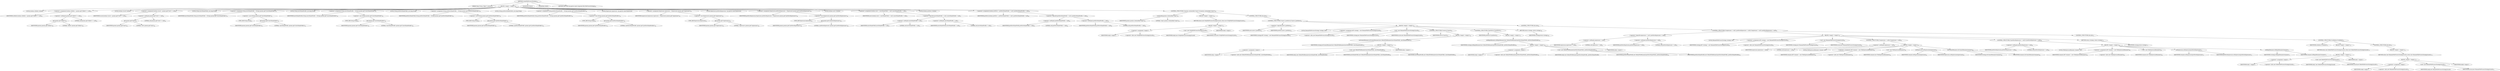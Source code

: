 digraph "createFileProcessStrategy" {  
"30" [label = <(METHOD,createFileProcessStrategy)<SUB>36</SUB>> ]
"31" [label = <(PARAM,Map&lt;String, Object&gt; params)<SUB>36</SUB>> ]
"32" [label = <(BLOCK,&lt;empty&gt;,&lt;empty&gt;)<SUB>36</SUB>> ]
"33" [label = <(LOCAL,boolean isDelete: boolean)> ]
"34" [label = <(&lt;operator&gt;.assignment,boolean isDelete = params.get(&quot;delete&quot;) != null)<SUB>39</SUB>> ]
"35" [label = <(IDENTIFIER,isDelete,boolean isDelete = params.get(&quot;delete&quot;) != null)<SUB>39</SUB>> ]
"36" [label = <(&lt;operator&gt;.notEquals,params.get(&quot;delete&quot;) != null)<SUB>39</SUB>> ]
"37" [label = <(get,params.get(&quot;delete&quot;))<SUB>39</SUB>> ]
"38" [label = <(IDENTIFIER,params,params.get(&quot;delete&quot;))<SUB>39</SUB>> ]
"39" [label = <(LITERAL,&quot;delete&quot;,params.get(&quot;delete&quot;))<SUB>39</SUB>> ]
"40" [label = <(LITERAL,null,params.get(&quot;delete&quot;) != null)<SUB>39</SUB>> ]
"41" [label = <(LOCAL,boolean isLock: boolean)> ]
"42" [label = <(&lt;operator&gt;.assignment,boolean isLock = params.get(&quot;lock&quot;) != null)<SUB>40</SUB>> ]
"43" [label = <(IDENTIFIER,isLock,boolean isLock = params.get(&quot;lock&quot;) != null)<SUB>40</SUB>> ]
"44" [label = <(&lt;operator&gt;.notEquals,params.get(&quot;lock&quot;) != null)<SUB>40</SUB>> ]
"45" [label = <(get,params.get(&quot;lock&quot;))<SUB>40</SUB>> ]
"46" [label = <(IDENTIFIER,params,params.get(&quot;lock&quot;))<SUB>40</SUB>> ]
"47" [label = <(LITERAL,&quot;lock&quot;,params.get(&quot;lock&quot;))<SUB>40</SUB>> ]
"48" [label = <(LITERAL,null,params.get(&quot;lock&quot;) != null)<SUB>40</SUB>> ]
"49" [label = <(LOCAL,String moveNamePrefix: java.lang.String)> ]
"50" [label = <(&lt;operator&gt;.assignment,String moveNamePrefix = (String) params.get(&quot;moveNamePrefix&quot;))<SUB>41</SUB>> ]
"51" [label = <(IDENTIFIER,moveNamePrefix,String moveNamePrefix = (String) params.get(&quot;moveNamePrefix&quot;))<SUB>41</SUB>> ]
"52" [label = <(&lt;operator&gt;.cast,(String) params.get(&quot;moveNamePrefix&quot;))<SUB>41</SUB>> ]
"53" [label = <(TYPE_REF,String,String)<SUB>41</SUB>> ]
"54" [label = <(get,params.get(&quot;moveNamePrefix&quot;))<SUB>41</SUB>> ]
"55" [label = <(IDENTIFIER,params,params.get(&quot;moveNamePrefix&quot;))<SUB>41</SUB>> ]
"56" [label = <(LITERAL,&quot;moveNamePrefix&quot;,params.get(&quot;moveNamePrefix&quot;))<SUB>41</SUB>> ]
"57" [label = <(LOCAL,String moveNamePostfix: java.lang.String)> ]
"58" [label = <(&lt;operator&gt;.assignment,String moveNamePostfix = (String) params.get(&quot;moveNamePostfix&quot;))<SUB>42</SUB>> ]
"59" [label = <(IDENTIFIER,moveNamePostfix,String moveNamePostfix = (String) params.get(&quot;moveNamePostfix&quot;))<SUB>42</SUB>> ]
"60" [label = <(&lt;operator&gt;.cast,(String) params.get(&quot;moveNamePostfix&quot;))<SUB>42</SUB>> ]
"61" [label = <(TYPE_REF,String,String)<SUB>42</SUB>> ]
"62" [label = <(get,params.get(&quot;moveNamePostfix&quot;))<SUB>42</SUB>> ]
"63" [label = <(IDENTIFIER,params,params.get(&quot;moveNamePostfix&quot;))<SUB>42</SUB>> ]
"64" [label = <(LITERAL,&quot;moveNamePostfix&quot;,params.get(&quot;moveNamePostfix&quot;))<SUB>42</SUB>> ]
"65" [label = <(LOCAL,String preMoveNamePrefix: java.lang.String)> ]
"66" [label = <(&lt;operator&gt;.assignment,String preMoveNamePrefix = (String) params.get(&quot;preMoveNamePrefix&quot;))<SUB>43</SUB>> ]
"67" [label = <(IDENTIFIER,preMoveNamePrefix,String preMoveNamePrefix = (String) params.get(&quot;preMoveNamePrefix&quot;))<SUB>43</SUB>> ]
"68" [label = <(&lt;operator&gt;.cast,(String) params.get(&quot;preMoveNamePrefix&quot;))<SUB>43</SUB>> ]
"69" [label = <(TYPE_REF,String,String)<SUB>43</SUB>> ]
"70" [label = <(get,params.get(&quot;preMoveNamePrefix&quot;))<SUB>43</SUB>> ]
"71" [label = <(IDENTIFIER,params,params.get(&quot;preMoveNamePrefix&quot;))<SUB>43</SUB>> ]
"72" [label = <(LITERAL,&quot;preMoveNamePrefix&quot;,params.get(&quot;preMoveNamePrefix&quot;))<SUB>43</SUB>> ]
"73" [label = <(LOCAL,String preMoveNamePostfix: java.lang.String)> ]
"74" [label = <(&lt;operator&gt;.assignment,String preMoveNamePostfix = (String) params.get(&quot;preMoveNamePostfix&quot;))<SUB>44</SUB>> ]
"75" [label = <(IDENTIFIER,preMoveNamePostfix,String preMoveNamePostfix = (String) params.get(&quot;preMoveNamePostfix&quot;))<SUB>44</SUB>> ]
"76" [label = <(&lt;operator&gt;.cast,(String) params.get(&quot;preMoveNamePostfix&quot;))<SUB>44</SUB>> ]
"77" [label = <(TYPE_REF,String,String)<SUB>44</SUB>> ]
"78" [label = <(get,params.get(&quot;preMoveNamePostfix&quot;))<SUB>44</SUB>> ]
"79" [label = <(IDENTIFIER,params,params.get(&quot;preMoveNamePostfix&quot;))<SUB>44</SUB>> ]
"80" [label = <(LITERAL,&quot;preMoveNamePostfix&quot;,params.get(&quot;preMoveNamePostfix&quot;))<SUB>44</SUB>> ]
"81" [label = <(LOCAL,Expression expression: org.apache.camel.Expression)> ]
"82" [label = <(&lt;operator&gt;.assignment,Expression expression = (Expression) params.get(&quot;expression&quot;))<SUB>45</SUB>> ]
"83" [label = <(IDENTIFIER,expression,Expression expression = (Expression) params.get(&quot;expression&quot;))<SUB>45</SUB>> ]
"84" [label = <(&lt;operator&gt;.cast,(Expression) params.get(&quot;expression&quot;))<SUB>45</SUB>> ]
"85" [label = <(TYPE_REF,Expression,Expression)<SUB>45</SUB>> ]
"86" [label = <(get,params.get(&quot;expression&quot;))<SUB>45</SUB>> ]
"87" [label = <(IDENTIFIER,params,params.get(&quot;expression&quot;))<SUB>45</SUB>> ]
"88" [label = <(LITERAL,&quot;expression&quot;,params.get(&quot;expression&quot;))<SUB>45</SUB>> ]
"89" [label = <(LOCAL,Expression preMoveExpression: org.apache.camel.Expression)> ]
"90" [label = <(&lt;operator&gt;.assignment,Expression preMoveExpression = (Expression) params.get(&quot;preMoveExpression&quot;))<SUB>46</SUB>> ]
"91" [label = <(IDENTIFIER,preMoveExpression,Expression preMoveExpression = (Expression) params.get(&quot;preMoveExpression&quot;))<SUB>46</SUB>> ]
"92" [label = <(&lt;operator&gt;.cast,(Expression) params.get(&quot;preMoveExpression&quot;))<SUB>46</SUB>> ]
"93" [label = <(TYPE_REF,Expression,Expression)<SUB>46</SUB>> ]
"94" [label = <(get,params.get(&quot;preMoveExpression&quot;))<SUB>46</SUB>> ]
"95" [label = <(IDENTIFIER,params,params.get(&quot;preMoveExpression&quot;))<SUB>46</SUB>> ]
"96" [label = <(LITERAL,&quot;preMoveExpression&quot;,params.get(&quot;preMoveExpression&quot;))<SUB>46</SUB>> ]
"97" [label = <(LOCAL,boolean move: boolean)> ]
"98" [label = <(&lt;operator&gt;.assignment,boolean move = moveNamePrefix != null || moveNamePostfix != null)<SUB>47</SUB>> ]
"99" [label = <(IDENTIFIER,move,boolean move = moveNamePrefix != null || moveNamePostfix != null)<SUB>47</SUB>> ]
"100" [label = <(&lt;operator&gt;.logicalOr,moveNamePrefix != null || moveNamePostfix != null)<SUB>47</SUB>> ]
"101" [label = <(&lt;operator&gt;.notEquals,moveNamePrefix != null)<SUB>47</SUB>> ]
"102" [label = <(IDENTIFIER,moveNamePrefix,moveNamePrefix != null)<SUB>47</SUB>> ]
"103" [label = <(LITERAL,null,moveNamePrefix != null)<SUB>47</SUB>> ]
"104" [label = <(&lt;operator&gt;.notEquals,moveNamePostfix != null)<SUB>47</SUB>> ]
"105" [label = <(IDENTIFIER,moveNamePostfix,moveNamePostfix != null)<SUB>47</SUB>> ]
"106" [label = <(LITERAL,null,moveNamePostfix != null)<SUB>47</SUB>> ]
"107" [label = <(LOCAL,boolean preMove: boolean)> ]
"108" [label = <(&lt;operator&gt;.assignment,boolean preMove = preMoveNamePrefix != null || preMoveNamePostfix != null)<SUB>48</SUB>> ]
"109" [label = <(IDENTIFIER,preMove,boolean preMove = preMoveNamePrefix != null || preMoveNamePostfix != null)<SUB>48</SUB>> ]
"110" [label = <(&lt;operator&gt;.logicalOr,preMoveNamePrefix != null || preMoveNamePostfix != null)<SUB>48</SUB>> ]
"111" [label = <(&lt;operator&gt;.notEquals,preMoveNamePrefix != null)<SUB>48</SUB>> ]
"112" [label = <(IDENTIFIER,preMoveNamePrefix,preMoveNamePrefix != null)<SUB>48</SUB>> ]
"113" [label = <(LITERAL,null,preMoveNamePrefix != null)<SUB>48</SUB>> ]
"114" [label = <(&lt;operator&gt;.notEquals,preMoveNamePostfix != null)<SUB>48</SUB>> ]
"115" [label = <(IDENTIFIER,preMoveNamePostfix,preMoveNamePostfix != null)<SUB>48</SUB>> ]
"116" [label = <(LITERAL,null,preMoveNamePostfix != null)<SUB>48</SUB>> ]
"117" [label = <(CONTROL_STRUCTURE,if (params.containsKey(&quot;noop&quot;)),if (params.containsKey(&quot;noop&quot;)))<SUB>50</SUB>> ]
"118" [label = <(containsKey,params.containsKey(&quot;noop&quot;))<SUB>50</SUB>> ]
"119" [label = <(IDENTIFIER,params,params.containsKey(&quot;noop&quot;))<SUB>50</SUB>> ]
"120" [label = <(LITERAL,&quot;noop&quot;,params.containsKey(&quot;noop&quot;))<SUB>50</SUB>> ]
"121" [label = <(BLOCK,&lt;empty&gt;,&lt;empty&gt;)<SUB>50</SUB>> ]
"122" [label = <(RETURN,return new NoOpFileProcessStrategy(isLock);,return new NoOpFileProcessStrategy(isLock);)<SUB>51</SUB>> ]
"123" [label = <(BLOCK,&lt;empty&gt;,&lt;empty&gt;)<SUB>51</SUB>> ]
"124" [label = <(&lt;operator&gt;.assignment,&lt;empty&gt;)> ]
"125" [label = <(IDENTIFIER,$obj0,&lt;empty&gt;)> ]
"126" [label = <(&lt;operator&gt;.alloc,new NoOpFileProcessStrategy(isLock))<SUB>51</SUB>> ]
"127" [label = <(&lt;init&gt;,new NoOpFileProcessStrategy(isLock))<SUB>51</SUB>> ]
"128" [label = <(IDENTIFIER,$obj0,new NoOpFileProcessStrategy(isLock))> ]
"129" [label = <(IDENTIFIER,isLock,new NoOpFileProcessStrategy(isLock))<SUB>51</SUB>> ]
"130" [label = <(IDENTIFIER,$obj0,&lt;empty&gt;)> ]
"131" [label = <(CONTROL_STRUCTURE,else,else)<SUB>52</SUB>> ]
"132" [label = <(CONTROL_STRUCTURE,if (move || preMove),if (move || preMove))<SUB>52</SUB>> ]
"133" [label = <(&lt;operator&gt;.logicalOr,move || preMove)<SUB>52</SUB>> ]
"134" [label = <(IDENTIFIER,move,move || preMove)<SUB>52</SUB>> ]
"135" [label = <(IDENTIFIER,preMove,move || preMove)<SUB>52</SUB>> ]
"136" [label = <(BLOCK,&lt;empty&gt;,&lt;empty&gt;)<SUB>52</SUB>> ]
"4" [label = <(LOCAL,RenameFileProcessStrategy strategy: ANY)> ]
"137" [label = <(&lt;operator&gt;.assignment,ANY strategy = new RenameFileProcessStrategy(isLock))<SUB>53</SUB>> ]
"138" [label = <(IDENTIFIER,strategy,ANY strategy = new RenameFileProcessStrategy(isLock))<SUB>53</SUB>> ]
"139" [label = <(&lt;operator&gt;.alloc,new RenameFileProcessStrategy(isLock))<SUB>53</SUB>> ]
"140" [label = <(&lt;init&gt;,new RenameFileProcessStrategy(isLock))<SUB>53</SUB>> ]
"3" [label = <(IDENTIFIER,strategy,new RenameFileProcessStrategy(isLock))<SUB>53</SUB>> ]
"141" [label = <(IDENTIFIER,isLock,new RenameFileProcessStrategy(isLock))<SUB>53</SUB>> ]
"142" [label = <(CONTROL_STRUCTURE,if (move),if (move))<SUB>54</SUB>> ]
"143" [label = <(IDENTIFIER,move,if (move))<SUB>54</SUB>> ]
"144" [label = <(BLOCK,&lt;empty&gt;,&lt;empty&gt;)<SUB>54</SUB>> ]
"145" [label = <(setCommitRenamer,setCommitRenamer(new DefaultFileRenamer(moveNamePrefix, moveNamePostfix)))<SUB>55</SUB>> ]
"146" [label = <(IDENTIFIER,strategy,setCommitRenamer(new DefaultFileRenamer(moveNamePrefix, moveNamePostfix)))<SUB>55</SUB>> ]
"147" [label = <(BLOCK,&lt;empty&gt;,&lt;empty&gt;)<SUB>55</SUB>> ]
"148" [label = <(&lt;operator&gt;.assignment,&lt;empty&gt;)> ]
"149" [label = <(IDENTIFIER,$obj2,&lt;empty&gt;)> ]
"150" [label = <(&lt;operator&gt;.alloc,new DefaultFileRenamer(moveNamePrefix, moveNamePostfix))<SUB>55</SUB>> ]
"151" [label = <(&lt;init&gt;,new DefaultFileRenamer(moveNamePrefix, moveNamePostfix))<SUB>55</SUB>> ]
"152" [label = <(IDENTIFIER,$obj2,new DefaultFileRenamer(moveNamePrefix, moveNamePostfix))> ]
"153" [label = <(IDENTIFIER,moveNamePrefix,new DefaultFileRenamer(moveNamePrefix, moveNamePostfix))<SUB>55</SUB>> ]
"154" [label = <(IDENTIFIER,moveNamePostfix,new DefaultFileRenamer(moveNamePrefix, moveNamePostfix))<SUB>55</SUB>> ]
"155" [label = <(IDENTIFIER,$obj2,&lt;empty&gt;)> ]
"156" [label = <(CONTROL_STRUCTURE,if (preMove),if (preMove))<SUB>57</SUB>> ]
"157" [label = <(IDENTIFIER,preMove,if (preMove))<SUB>57</SUB>> ]
"158" [label = <(BLOCK,&lt;empty&gt;,&lt;empty&gt;)<SUB>57</SUB>> ]
"159" [label = <(setBeginRenamer,setBeginRenamer(new DefaultFileRenamer(preMoveNamePrefix, preMoveNamePostfix)))<SUB>58</SUB>> ]
"160" [label = <(IDENTIFIER,strategy,setBeginRenamer(new DefaultFileRenamer(preMoveNamePrefix, preMoveNamePostfix)))<SUB>58</SUB>> ]
"161" [label = <(BLOCK,&lt;empty&gt;,&lt;empty&gt;)<SUB>58</SUB>> ]
"162" [label = <(&lt;operator&gt;.assignment,&lt;empty&gt;)> ]
"163" [label = <(IDENTIFIER,$obj3,&lt;empty&gt;)> ]
"164" [label = <(&lt;operator&gt;.alloc,new DefaultFileRenamer(preMoveNamePrefix, preMoveNamePostfix))<SUB>58</SUB>> ]
"165" [label = <(&lt;init&gt;,new DefaultFileRenamer(preMoveNamePrefix, preMoveNamePostfix))<SUB>58</SUB>> ]
"166" [label = <(IDENTIFIER,$obj3,new DefaultFileRenamer(preMoveNamePrefix, preMoveNamePostfix))> ]
"167" [label = <(IDENTIFIER,preMoveNamePrefix,new DefaultFileRenamer(preMoveNamePrefix, preMoveNamePostfix))<SUB>58</SUB>> ]
"168" [label = <(IDENTIFIER,preMoveNamePostfix,new DefaultFileRenamer(preMoveNamePrefix, preMoveNamePostfix))<SUB>58</SUB>> ]
"169" [label = <(IDENTIFIER,$obj3,&lt;empty&gt;)> ]
"170" [label = <(RETURN,return strategy;,return strategy;)<SUB>60</SUB>> ]
"171" [label = <(IDENTIFIER,strategy,return strategy;)<SUB>60</SUB>> ]
"172" [label = <(CONTROL_STRUCTURE,else,else)<SUB>61</SUB>> ]
"173" [label = <(CONTROL_STRUCTURE,if (expression != null || preMoveExpression != null),if (expression != null || preMoveExpression != null))<SUB>61</SUB>> ]
"174" [label = <(&lt;operator&gt;.logicalOr,expression != null || preMoveExpression != null)<SUB>61</SUB>> ]
"175" [label = <(&lt;operator&gt;.notEquals,expression != null)<SUB>61</SUB>> ]
"176" [label = <(IDENTIFIER,expression,expression != null)<SUB>61</SUB>> ]
"177" [label = <(LITERAL,null,expression != null)<SUB>61</SUB>> ]
"178" [label = <(&lt;operator&gt;.notEquals,preMoveExpression != null)<SUB>61</SUB>> ]
"179" [label = <(IDENTIFIER,preMoveExpression,preMoveExpression != null)<SUB>61</SUB>> ]
"180" [label = <(LITERAL,null,preMoveExpression != null)<SUB>61</SUB>> ]
"181" [label = <(BLOCK,&lt;empty&gt;,&lt;empty&gt;)<SUB>61</SUB>> ]
"6" [label = <(LOCAL,RenameFileProcessStrategy strategy: ANY)> ]
"182" [label = <(&lt;operator&gt;.assignment,ANY strategy = new RenameFileProcessStrategy(isLock))<SUB>62</SUB>> ]
"183" [label = <(IDENTIFIER,strategy,ANY strategy = new RenameFileProcessStrategy(isLock))<SUB>62</SUB>> ]
"184" [label = <(&lt;operator&gt;.alloc,new RenameFileProcessStrategy(isLock))<SUB>62</SUB>> ]
"185" [label = <(&lt;init&gt;,new RenameFileProcessStrategy(isLock))<SUB>62</SUB>> ]
"5" [label = <(IDENTIFIER,strategy,new RenameFileProcessStrategy(isLock))<SUB>62</SUB>> ]
"186" [label = <(IDENTIFIER,isLock,new RenameFileProcessStrategy(isLock))<SUB>62</SUB>> ]
"187" [label = <(CONTROL_STRUCTURE,if (expression != null),if (expression != null))<SUB>63</SUB>> ]
"188" [label = <(&lt;operator&gt;.notEquals,expression != null)<SUB>63</SUB>> ]
"189" [label = <(IDENTIFIER,expression,expression != null)<SUB>63</SUB>> ]
"190" [label = <(LITERAL,null,expression != null)<SUB>63</SUB>> ]
"191" [label = <(BLOCK,&lt;empty&gt;,&lt;empty&gt;)<SUB>63</SUB>> ]
"8" [label = <(LOCAL,FileExpressionRenamer renamer: ANY)> ]
"192" [label = <(&lt;operator&gt;.assignment,ANY renamer = new FileExpressionRenamer())<SUB>64</SUB>> ]
"193" [label = <(IDENTIFIER,renamer,ANY renamer = new FileExpressionRenamer())<SUB>64</SUB>> ]
"194" [label = <(&lt;operator&gt;.alloc,new FileExpressionRenamer())<SUB>64</SUB>> ]
"195" [label = <(&lt;init&gt;,new FileExpressionRenamer())<SUB>64</SUB>> ]
"7" [label = <(IDENTIFIER,renamer,new FileExpressionRenamer())<SUB>64</SUB>> ]
"196" [label = <(setExpression,setExpression(expression))<SUB>65</SUB>> ]
"197" [label = <(IDENTIFIER,renamer,setExpression(expression))<SUB>65</SUB>> ]
"198" [label = <(IDENTIFIER,expression,setExpression(expression))<SUB>65</SUB>> ]
"199" [label = <(setCommitRenamer,setCommitRenamer(renamer))<SUB>66</SUB>> ]
"200" [label = <(IDENTIFIER,strategy,setCommitRenamer(renamer))<SUB>66</SUB>> ]
"201" [label = <(IDENTIFIER,renamer,setCommitRenamer(renamer))<SUB>66</SUB>> ]
"202" [label = <(CONTROL_STRUCTURE,if (preMoveExpression != null),if (preMoveExpression != null))<SUB>68</SUB>> ]
"203" [label = <(&lt;operator&gt;.notEquals,preMoveExpression != null)<SUB>68</SUB>> ]
"204" [label = <(IDENTIFIER,preMoveExpression,preMoveExpression != null)<SUB>68</SUB>> ]
"205" [label = <(LITERAL,null,preMoveExpression != null)<SUB>68</SUB>> ]
"206" [label = <(BLOCK,&lt;empty&gt;,&lt;empty&gt;)<SUB>68</SUB>> ]
"10" [label = <(LOCAL,FileExpressionRenamer renamer: ANY)> ]
"207" [label = <(&lt;operator&gt;.assignment,ANY renamer = new FileExpressionRenamer())<SUB>69</SUB>> ]
"208" [label = <(IDENTIFIER,renamer,ANY renamer = new FileExpressionRenamer())<SUB>69</SUB>> ]
"209" [label = <(&lt;operator&gt;.alloc,new FileExpressionRenamer())<SUB>69</SUB>> ]
"210" [label = <(&lt;init&gt;,new FileExpressionRenamer())<SUB>69</SUB>> ]
"9" [label = <(IDENTIFIER,renamer,new FileExpressionRenamer())<SUB>69</SUB>> ]
"211" [label = <(setExpression,setExpression(preMoveExpression))<SUB>70</SUB>> ]
"212" [label = <(IDENTIFIER,renamer,setExpression(preMoveExpression))<SUB>70</SUB>> ]
"213" [label = <(IDENTIFIER,preMoveExpression,setExpression(preMoveExpression))<SUB>70</SUB>> ]
"214" [label = <(setBeginRenamer,setBeginRenamer(renamer))<SUB>71</SUB>> ]
"215" [label = <(IDENTIFIER,strategy,setBeginRenamer(renamer))<SUB>71</SUB>> ]
"216" [label = <(IDENTIFIER,renamer,setBeginRenamer(renamer))<SUB>71</SUB>> ]
"217" [label = <(RETURN,return strategy;,return strategy;)<SUB>73</SUB>> ]
"218" [label = <(IDENTIFIER,strategy,return strategy;)<SUB>73</SUB>> ]
"219" [label = <(CONTROL_STRUCTURE,else,else)<SUB>74</SUB>> ]
"220" [label = <(CONTROL_STRUCTURE,if (isDelete),if (isDelete))<SUB>74</SUB>> ]
"221" [label = <(IDENTIFIER,isDelete,if (isDelete))<SUB>74</SUB>> ]
"222" [label = <(BLOCK,&lt;empty&gt;,&lt;empty&gt;)<SUB>74</SUB>> ]
"223" [label = <(RETURN,return new DeleteFileProcessStrategy(isLock);,return new DeleteFileProcessStrategy(isLock);)<SUB>75</SUB>> ]
"224" [label = <(BLOCK,&lt;empty&gt;,&lt;empty&gt;)<SUB>75</SUB>> ]
"225" [label = <(&lt;operator&gt;.assignment,&lt;empty&gt;)> ]
"226" [label = <(IDENTIFIER,$obj7,&lt;empty&gt;)> ]
"227" [label = <(&lt;operator&gt;.alloc,new DeleteFileProcessStrategy(isLock))<SUB>75</SUB>> ]
"228" [label = <(&lt;init&gt;,new DeleteFileProcessStrategy(isLock))<SUB>75</SUB>> ]
"229" [label = <(IDENTIFIER,$obj7,new DeleteFileProcessStrategy(isLock))> ]
"230" [label = <(IDENTIFIER,isLock,new DeleteFileProcessStrategy(isLock))<SUB>75</SUB>> ]
"231" [label = <(IDENTIFIER,$obj7,&lt;empty&gt;)> ]
"232" [label = <(CONTROL_STRUCTURE,else,else)<SUB>76</SUB>> ]
"233" [label = <(BLOCK,&lt;empty&gt;,&lt;empty&gt;)<SUB>76</SUB>> ]
"234" [label = <(RETURN,return new RenameFileProcessStrategy(isLock);,return new RenameFileProcessStrategy(isLock);)<SUB>78</SUB>> ]
"235" [label = <(BLOCK,&lt;empty&gt;,&lt;empty&gt;)<SUB>78</SUB>> ]
"236" [label = <(&lt;operator&gt;.assignment,&lt;empty&gt;)> ]
"237" [label = <(IDENTIFIER,$obj8,&lt;empty&gt;)> ]
"238" [label = <(&lt;operator&gt;.alloc,new RenameFileProcessStrategy(isLock))<SUB>78</SUB>> ]
"239" [label = <(&lt;init&gt;,new RenameFileProcessStrategy(isLock))<SUB>78</SUB>> ]
"240" [label = <(IDENTIFIER,$obj8,new RenameFileProcessStrategy(isLock))> ]
"241" [label = <(IDENTIFIER,isLock,new RenameFileProcessStrategy(isLock))<SUB>78</SUB>> ]
"242" [label = <(IDENTIFIER,$obj8,&lt;empty&gt;)> ]
"243" [label = <(MODIFIER,PUBLIC)> ]
"244" [label = <(MODIFIER,STATIC)> ]
"245" [label = <(METHOD_RETURN,org.apache.camel.component.file.FileProcessStrategy)<SUB>36</SUB>> ]
  "30" -> "31" 
  "30" -> "32" 
  "30" -> "243" 
  "30" -> "244" 
  "30" -> "245" 
  "32" -> "33" 
  "32" -> "34" 
  "32" -> "41" 
  "32" -> "42" 
  "32" -> "49" 
  "32" -> "50" 
  "32" -> "57" 
  "32" -> "58" 
  "32" -> "65" 
  "32" -> "66" 
  "32" -> "73" 
  "32" -> "74" 
  "32" -> "81" 
  "32" -> "82" 
  "32" -> "89" 
  "32" -> "90" 
  "32" -> "97" 
  "32" -> "98" 
  "32" -> "107" 
  "32" -> "108" 
  "32" -> "117" 
  "34" -> "35" 
  "34" -> "36" 
  "36" -> "37" 
  "36" -> "40" 
  "37" -> "38" 
  "37" -> "39" 
  "42" -> "43" 
  "42" -> "44" 
  "44" -> "45" 
  "44" -> "48" 
  "45" -> "46" 
  "45" -> "47" 
  "50" -> "51" 
  "50" -> "52" 
  "52" -> "53" 
  "52" -> "54" 
  "54" -> "55" 
  "54" -> "56" 
  "58" -> "59" 
  "58" -> "60" 
  "60" -> "61" 
  "60" -> "62" 
  "62" -> "63" 
  "62" -> "64" 
  "66" -> "67" 
  "66" -> "68" 
  "68" -> "69" 
  "68" -> "70" 
  "70" -> "71" 
  "70" -> "72" 
  "74" -> "75" 
  "74" -> "76" 
  "76" -> "77" 
  "76" -> "78" 
  "78" -> "79" 
  "78" -> "80" 
  "82" -> "83" 
  "82" -> "84" 
  "84" -> "85" 
  "84" -> "86" 
  "86" -> "87" 
  "86" -> "88" 
  "90" -> "91" 
  "90" -> "92" 
  "92" -> "93" 
  "92" -> "94" 
  "94" -> "95" 
  "94" -> "96" 
  "98" -> "99" 
  "98" -> "100" 
  "100" -> "101" 
  "100" -> "104" 
  "101" -> "102" 
  "101" -> "103" 
  "104" -> "105" 
  "104" -> "106" 
  "108" -> "109" 
  "108" -> "110" 
  "110" -> "111" 
  "110" -> "114" 
  "111" -> "112" 
  "111" -> "113" 
  "114" -> "115" 
  "114" -> "116" 
  "117" -> "118" 
  "117" -> "121" 
  "117" -> "131" 
  "118" -> "119" 
  "118" -> "120" 
  "121" -> "122" 
  "122" -> "123" 
  "123" -> "124" 
  "123" -> "127" 
  "123" -> "130" 
  "124" -> "125" 
  "124" -> "126" 
  "127" -> "128" 
  "127" -> "129" 
  "131" -> "132" 
  "132" -> "133" 
  "132" -> "136" 
  "132" -> "172" 
  "133" -> "134" 
  "133" -> "135" 
  "136" -> "4" 
  "136" -> "137" 
  "136" -> "140" 
  "136" -> "142" 
  "136" -> "156" 
  "136" -> "170" 
  "137" -> "138" 
  "137" -> "139" 
  "140" -> "3" 
  "140" -> "141" 
  "142" -> "143" 
  "142" -> "144" 
  "144" -> "145" 
  "145" -> "146" 
  "145" -> "147" 
  "147" -> "148" 
  "147" -> "151" 
  "147" -> "155" 
  "148" -> "149" 
  "148" -> "150" 
  "151" -> "152" 
  "151" -> "153" 
  "151" -> "154" 
  "156" -> "157" 
  "156" -> "158" 
  "158" -> "159" 
  "159" -> "160" 
  "159" -> "161" 
  "161" -> "162" 
  "161" -> "165" 
  "161" -> "169" 
  "162" -> "163" 
  "162" -> "164" 
  "165" -> "166" 
  "165" -> "167" 
  "165" -> "168" 
  "170" -> "171" 
  "172" -> "173" 
  "173" -> "174" 
  "173" -> "181" 
  "173" -> "219" 
  "174" -> "175" 
  "174" -> "178" 
  "175" -> "176" 
  "175" -> "177" 
  "178" -> "179" 
  "178" -> "180" 
  "181" -> "6" 
  "181" -> "182" 
  "181" -> "185" 
  "181" -> "187" 
  "181" -> "202" 
  "181" -> "217" 
  "182" -> "183" 
  "182" -> "184" 
  "185" -> "5" 
  "185" -> "186" 
  "187" -> "188" 
  "187" -> "191" 
  "188" -> "189" 
  "188" -> "190" 
  "191" -> "8" 
  "191" -> "192" 
  "191" -> "195" 
  "191" -> "196" 
  "191" -> "199" 
  "192" -> "193" 
  "192" -> "194" 
  "195" -> "7" 
  "196" -> "197" 
  "196" -> "198" 
  "199" -> "200" 
  "199" -> "201" 
  "202" -> "203" 
  "202" -> "206" 
  "203" -> "204" 
  "203" -> "205" 
  "206" -> "10" 
  "206" -> "207" 
  "206" -> "210" 
  "206" -> "211" 
  "206" -> "214" 
  "207" -> "208" 
  "207" -> "209" 
  "210" -> "9" 
  "211" -> "212" 
  "211" -> "213" 
  "214" -> "215" 
  "214" -> "216" 
  "217" -> "218" 
  "219" -> "220" 
  "220" -> "221" 
  "220" -> "222" 
  "220" -> "232" 
  "222" -> "223" 
  "223" -> "224" 
  "224" -> "225" 
  "224" -> "228" 
  "224" -> "231" 
  "225" -> "226" 
  "225" -> "227" 
  "228" -> "229" 
  "228" -> "230" 
  "232" -> "233" 
  "233" -> "234" 
  "234" -> "235" 
  "235" -> "236" 
  "235" -> "239" 
  "235" -> "242" 
  "236" -> "237" 
  "236" -> "238" 
  "239" -> "240" 
  "239" -> "241" 
}
